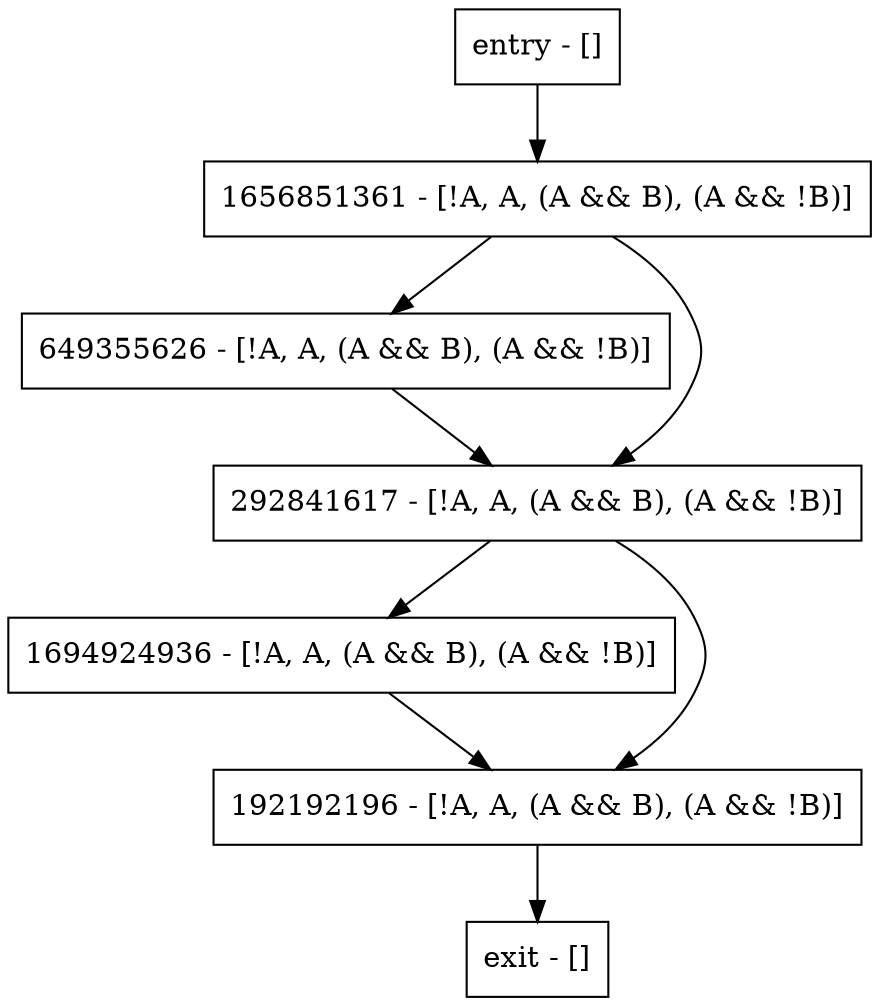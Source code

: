 digraph main {
node [shape=record];
entry [label="entry - []"];
exit [label="exit - []"];
1694924936 [label="1694924936 - [!A, A, (A && B), (A && !B)]"];
192192196 [label="192192196 - [!A, A, (A && B), (A && !B)]"];
649355626 [label="649355626 - [!A, A, (A && B), (A && !B)]"];
292841617 [label="292841617 - [!A, A, (A && B), (A && !B)]"];
1656851361 [label="1656851361 - [!A, A, (A && B), (A && !B)]"];
entry;
exit;
entry -> 1656851361;
1694924936 -> 192192196;
192192196 -> exit;
649355626 -> 292841617;
292841617 -> 1694924936;
292841617 -> 192192196;
1656851361 -> 649355626;
1656851361 -> 292841617;
}
